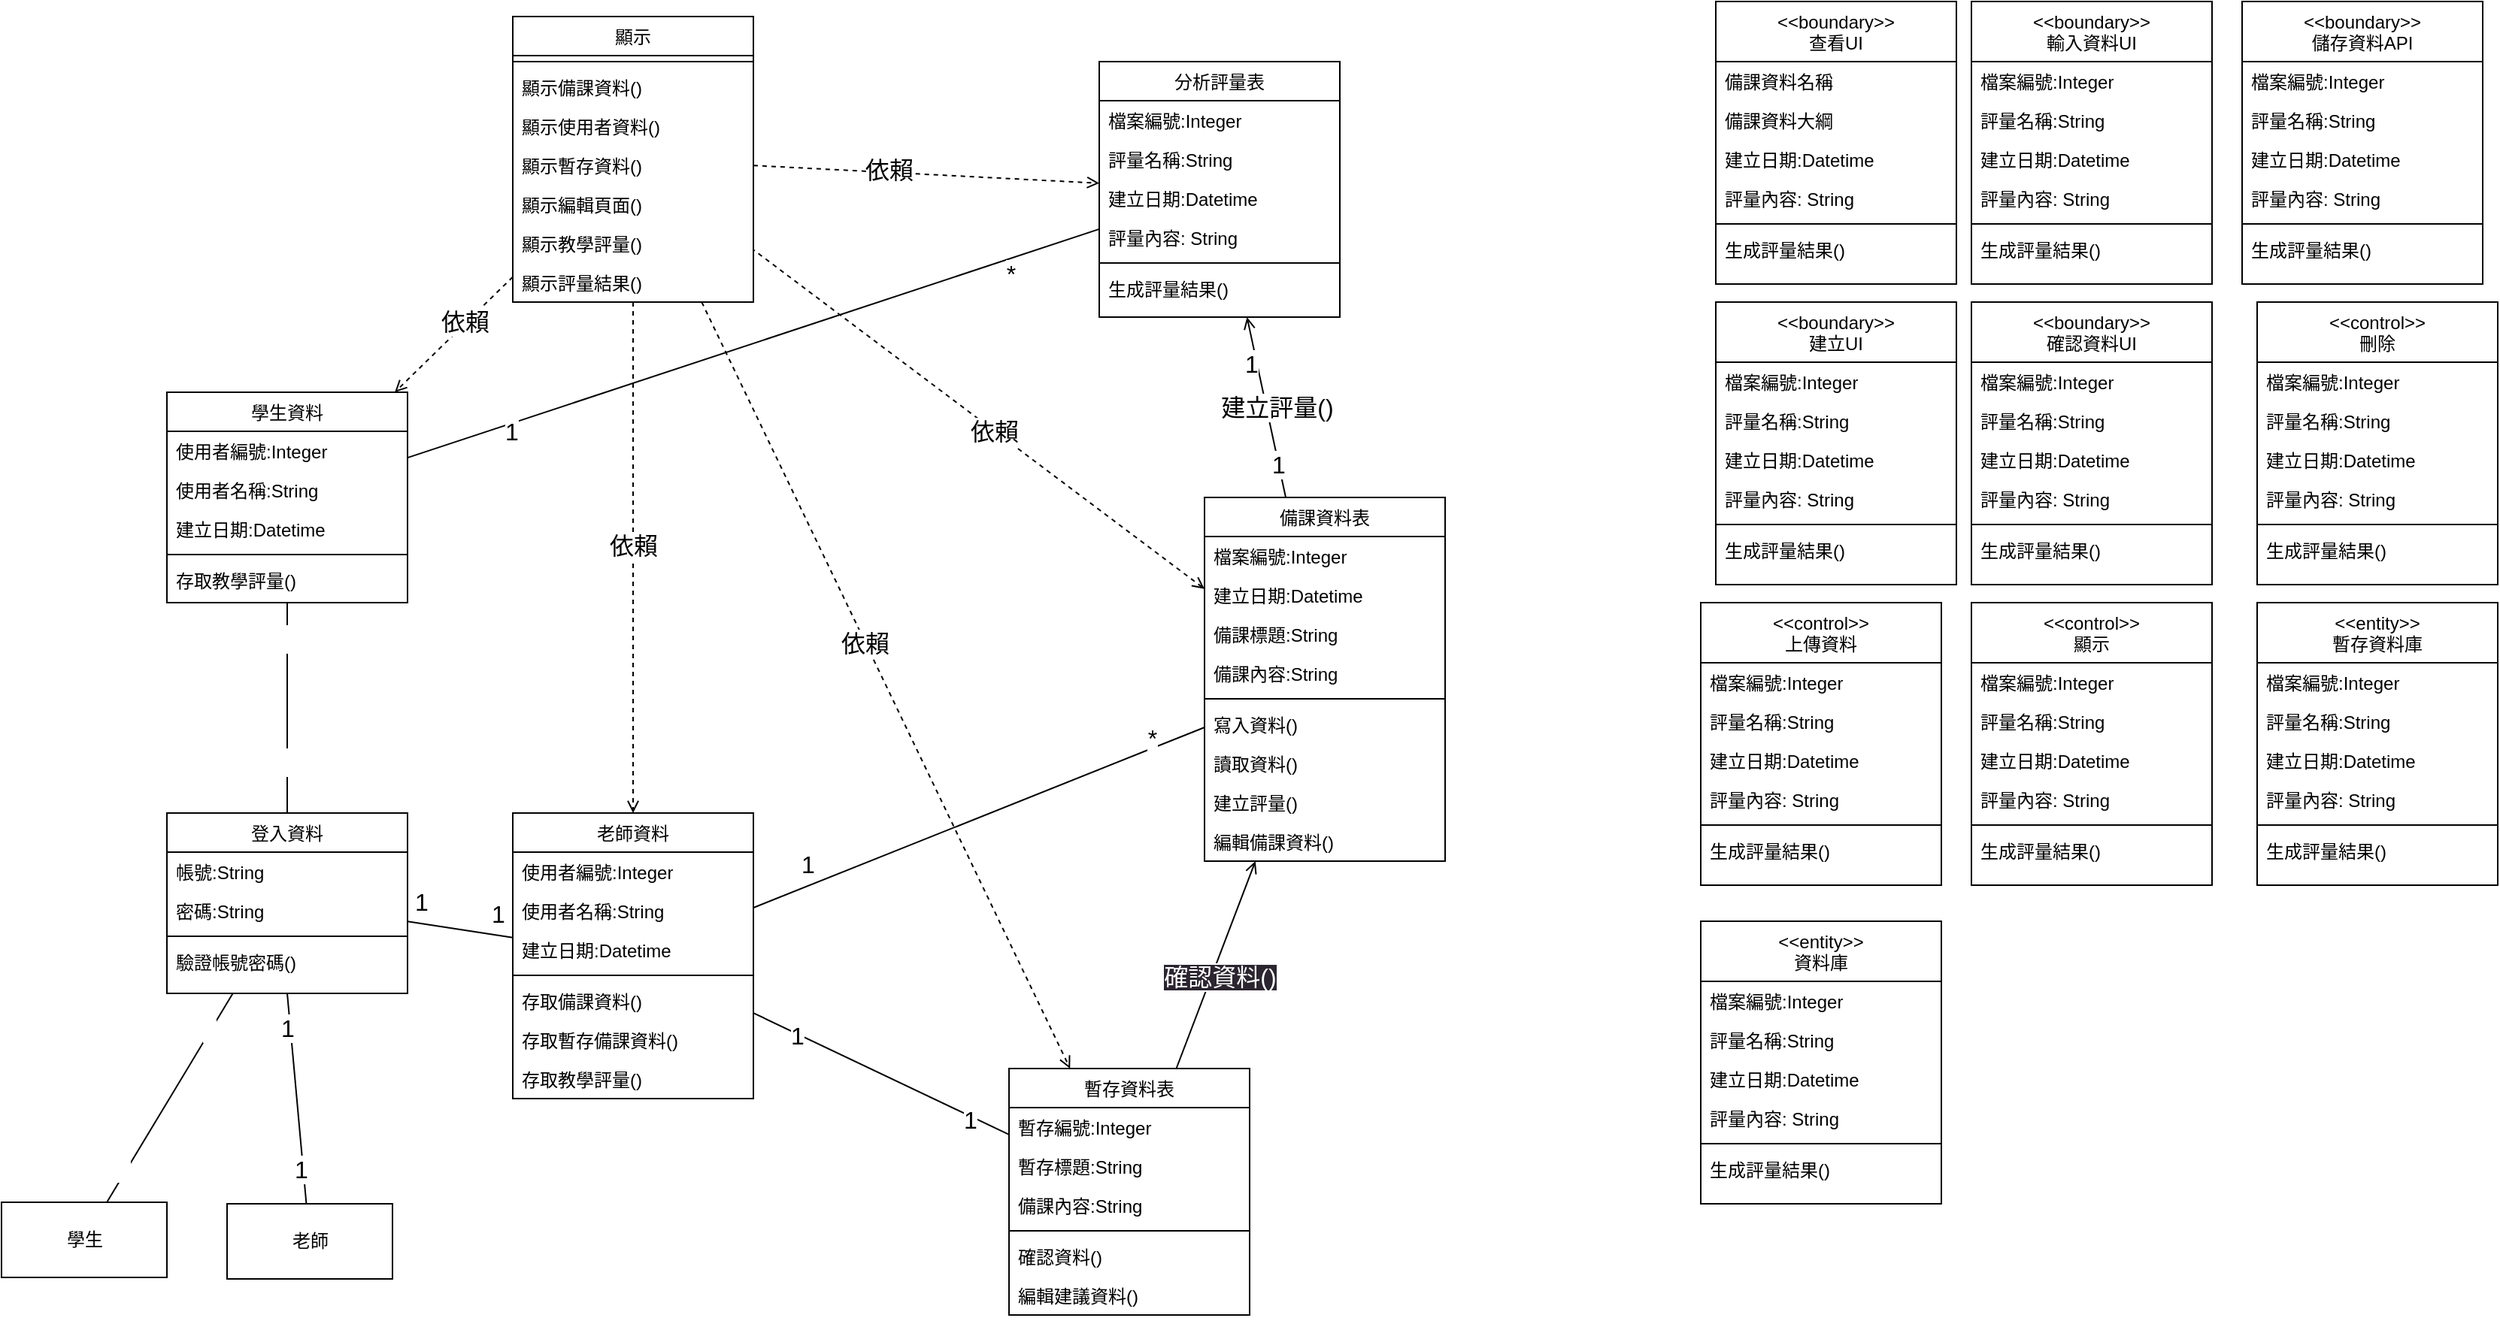 <mxfile version="25.0.3">
  <diagram id="C5RBs43oDa-KdzZeNtuy" name="Page-1">
    <mxGraphModel dx="794" dy="446" grid="1" gridSize="10" guides="1" tooltips="1" connect="1" arrows="1" fold="1" page="1" pageScale="1" pageWidth="2000" pageHeight="2000" math="0" shadow="0">
      <root>
        <mxCell id="WIyWlLk6GJQsqaUBKTNV-0" />
        <mxCell id="WIyWlLk6GJQsqaUBKTNV-1" parent="WIyWlLk6GJQsqaUBKTNV-0" />
        <mxCell id="44" style="edgeStyle=none;html=1;fontSize=16;endArrow=none;endFill=0;startArrow=open;startFill=0;dashed=1;" parent="WIyWlLk6GJQsqaUBKTNV-1" source="zkfFHV4jXpPFQw0GAbJ--17" target="6" edge="1">
          <mxGeometry relative="1" as="geometry" />
        </mxCell>
        <mxCell id="46" value="依賴" style="edgeLabel;html=1;align=center;verticalAlign=middle;resizable=0;points=[];fontSize=16;" parent="44" vertex="1" connectable="0">
          <mxGeometry x="0.184" y="1" relative="1" as="geometry">
            <mxPoint x="38" y="28" as="offset" />
          </mxGeometry>
        </mxCell>
        <object label="備課資料表" placeholders="1" id="zkfFHV4jXpPFQw0GAbJ--17">
          <mxCell style="swimlane;fontStyle=0;align=center;verticalAlign=top;childLayout=stackLayout;horizontal=1;startSize=26;horizontalStack=0;resizeParent=1;resizeLast=0;collapsible=1;marginBottom=0;rounded=0;shadow=0;strokeWidth=1;" parent="WIyWlLk6GJQsqaUBKTNV-1" vertex="1">
            <mxGeometry x="920" y="640" width="160" height="242" as="geometry">
              <mxRectangle x="550" y="140" width="160" height="26" as="alternateBounds" />
            </mxGeometry>
          </mxCell>
        </object>
        <mxCell id="zkfFHV4jXpPFQw0GAbJ--20" value="檔案編號:Integer" style="text;align=left;verticalAlign=top;spacingLeft=4;spacingRight=4;overflow=hidden;rotatable=0;points=[[0,0.5],[1,0.5]];portConstraint=eastwest;rounded=0;shadow=0;html=0;" parent="zkfFHV4jXpPFQw0GAbJ--17" vertex="1">
          <mxGeometry y="26" width="160" height="26" as="geometry" />
        </mxCell>
        <mxCell id="zkfFHV4jXpPFQw0GAbJ--19" value="建立日期:Datetime" style="text;align=left;verticalAlign=top;spacingLeft=4;spacingRight=4;overflow=hidden;rotatable=0;points=[[0,0.5],[1,0.5]];portConstraint=eastwest;rounded=0;shadow=0;html=0;" parent="zkfFHV4jXpPFQw0GAbJ--17" vertex="1">
          <mxGeometry y="52" width="160" height="26" as="geometry" />
        </mxCell>
        <mxCell id="zkfFHV4jXpPFQw0GAbJ--18" value="備課標題:String" style="text;align=left;verticalAlign=top;spacingLeft=4;spacingRight=4;overflow=hidden;rotatable=0;points=[[0,0.5],[1,0.5]];portConstraint=eastwest;" parent="zkfFHV4jXpPFQw0GAbJ--17" vertex="1">
          <mxGeometry y="78" width="160" height="26" as="geometry" />
        </mxCell>
        <mxCell id="zkfFHV4jXpPFQw0GAbJ--21" value="備課內容:String" style="text;align=left;verticalAlign=top;spacingLeft=4;spacingRight=4;overflow=hidden;rotatable=0;points=[[0,0.5],[1,0.5]];portConstraint=eastwest;rounded=0;shadow=0;html=0;" parent="zkfFHV4jXpPFQw0GAbJ--17" vertex="1">
          <mxGeometry y="104" width="160" height="26" as="geometry" />
        </mxCell>
        <mxCell id="zkfFHV4jXpPFQw0GAbJ--23" value="" style="line;html=1;strokeWidth=1;align=left;verticalAlign=middle;spacingTop=-1;spacingLeft=3;spacingRight=3;rotatable=0;labelPosition=right;points=[];portConstraint=eastwest;" parent="zkfFHV4jXpPFQw0GAbJ--17" vertex="1">
          <mxGeometry y="130" width="160" height="8" as="geometry" />
        </mxCell>
        <mxCell id="zkfFHV4jXpPFQw0GAbJ--24" value="寫入資料()" style="text;align=left;verticalAlign=top;spacingLeft=4;spacingRight=4;overflow=hidden;rotatable=0;points=[[0,0.5],[1,0.5]];portConstraint=eastwest;" parent="zkfFHV4jXpPFQw0GAbJ--17" vertex="1">
          <mxGeometry y="138" width="160" height="26" as="geometry" />
        </mxCell>
        <mxCell id="zkfFHV4jXpPFQw0GAbJ--25" value="讀取資料()" style="text;align=left;verticalAlign=top;spacingLeft=4;spacingRight=4;overflow=hidden;rotatable=0;points=[[0,0.5],[1,0.5]];portConstraint=eastwest;" parent="zkfFHV4jXpPFQw0GAbJ--17" vertex="1">
          <mxGeometry y="164" width="160" height="26" as="geometry" />
        </mxCell>
        <mxCell id="128" value="建立評量()" style="text;align=left;verticalAlign=top;spacingLeft=4;spacingRight=4;overflow=hidden;rotatable=0;points=[[0,0.5],[1,0.5]];portConstraint=eastwest;" parent="zkfFHV4jXpPFQw0GAbJ--17" vertex="1">
          <mxGeometry y="190" width="160" height="26" as="geometry" />
        </mxCell>
        <mxCell id="87" value="編輯備課資料()" style="text;align=left;verticalAlign=top;spacingLeft=4;spacingRight=4;overflow=hidden;rotatable=0;points=[[0,0.5],[1,0.5]];portConstraint=eastwest;" parent="zkfFHV4jXpPFQw0GAbJ--17" vertex="1">
          <mxGeometry y="216" width="160" height="26" as="geometry" />
        </mxCell>
        <mxCell id="52" style="edgeStyle=none;html=1;entryX=0.5;entryY=1;entryDx=0;entryDy=0;fontSize=16;startArrow=none;startFill=0;endArrow=none;endFill=0;" parent="WIyWlLk6GJQsqaUBKTNV-1" source="5" target="27" edge="1">
          <mxGeometry relative="1" as="geometry" />
        </mxCell>
        <mxCell id="54" value="1" style="edgeLabel;html=1;align=center;verticalAlign=middle;resizable=0;points=[];fontSize=16;" parent="52" vertex="1" connectable="0">
          <mxGeometry x="-0.655" y="2" relative="1" as="geometry">
            <mxPoint as="offset" />
          </mxGeometry>
        </mxCell>
        <mxCell id="55" value="1" style="edgeLabel;html=1;align=center;verticalAlign=middle;resizable=0;points=[];fontSize=16;" parent="52" vertex="1" connectable="0">
          <mxGeometry x="0.678" y="2" relative="1" as="geometry">
            <mxPoint as="offset" />
          </mxGeometry>
        </mxCell>
        <mxCell id="5" value="老師" style="html=1;" parent="WIyWlLk6GJQsqaUBKTNV-1" vertex="1">
          <mxGeometry x="270" y="1110" width="110" height="50" as="geometry" />
        </mxCell>
        <mxCell id="45" style="edgeStyle=none;html=1;fontSize=16;endArrow=open;endFill=0;startArrow=none;startFill=0;dashed=1;" parent="WIyWlLk6GJQsqaUBKTNV-1" source="6" target="15" edge="1">
          <mxGeometry relative="1" as="geometry" />
        </mxCell>
        <mxCell id="47" value="依賴" style="edgeLabel;html=1;align=center;verticalAlign=middle;resizable=0;points=[];fontSize=16;" parent="45" vertex="1" connectable="0">
          <mxGeometry x="-0.232" y="-3" relative="1" as="geometry">
            <mxPoint x="3" y="31" as="offset" />
          </mxGeometry>
        </mxCell>
        <mxCell id="72" style="edgeStyle=none;html=1;fontSize=16;startArrow=none;startFill=0;endArrow=open;endFill=0;dashed=1;" parent="WIyWlLk6GJQsqaUBKTNV-1" source="6" target="56" edge="1">
          <mxGeometry relative="1" as="geometry" />
        </mxCell>
        <mxCell id="73" value="依賴" style="edgeLabel;html=1;align=center;verticalAlign=middle;resizable=0;points=[];fontSize=16;" parent="72" vertex="1" connectable="0">
          <mxGeometry x="-0.111" y="-1" relative="1" as="geometry">
            <mxPoint as="offset" />
          </mxGeometry>
        </mxCell>
        <mxCell id="133" style="edgeStyle=none;html=1;fontSize=16;startArrow=none;startFill=0;endArrow=open;endFill=0;dashed=1;" parent="WIyWlLk6GJQsqaUBKTNV-1" source="6" target="104" edge="1">
          <mxGeometry relative="1" as="geometry" />
        </mxCell>
        <mxCell id="134" value="依賴" style="edgeLabel;html=1;align=center;verticalAlign=middle;resizable=0;points=[];fontSize=16;" parent="133" vertex="1" connectable="0">
          <mxGeometry x="-0.22" y="2" relative="1" as="geometry">
            <mxPoint as="offset" />
          </mxGeometry>
        </mxCell>
        <mxCell id="139" style="edgeStyle=none;html=1;dashed=1;fontSize=16;startArrow=none;startFill=0;endArrow=open;endFill=0;" parent="WIyWlLk6GJQsqaUBKTNV-1" source="6" target="112" edge="1">
          <mxGeometry relative="1" as="geometry" />
        </mxCell>
        <mxCell id="140" value="依賴" style="edgeLabel;html=1;align=center;verticalAlign=middle;resizable=0;points=[];fontSize=16;" parent="139" vertex="1" connectable="0">
          <mxGeometry x="0.271" relative="1" as="geometry">
            <mxPoint x="17" y="-19" as="offset" />
          </mxGeometry>
        </mxCell>
        <object label="顯示" placeholders="1" id="6">
          <mxCell style="swimlane;fontStyle=0;align=center;verticalAlign=top;childLayout=stackLayout;horizontal=1;startSize=26;horizontalStack=0;resizeParent=1;resizeLast=0;collapsible=1;marginBottom=0;rounded=0;shadow=0;strokeWidth=1;" parent="WIyWlLk6GJQsqaUBKTNV-1" vertex="1">
            <mxGeometry x="460" y="320" width="160" height="190" as="geometry">
              <mxRectangle x="550" y="140" width="160" height="26" as="alternateBounds" />
            </mxGeometry>
          </mxCell>
        </object>
        <mxCell id="12" value="" style="line;html=1;strokeWidth=1;align=left;verticalAlign=middle;spacingTop=-1;spacingLeft=3;spacingRight=3;rotatable=0;labelPosition=right;points=[];portConstraint=eastwest;" parent="6" vertex="1">
          <mxGeometry y="26" width="160" height="8" as="geometry" />
        </mxCell>
        <mxCell id="13" value="顯示備課資料()" style="text;align=left;verticalAlign=top;spacingLeft=4;spacingRight=4;overflow=hidden;rotatable=0;points=[[0,0.5],[1,0.5]];portConstraint=eastwest;" parent="6" vertex="1">
          <mxGeometry y="34" width="160" height="26" as="geometry" />
        </mxCell>
        <mxCell id="76" value="顯示使用者資料()" style="text;align=left;verticalAlign=top;spacingLeft=4;spacingRight=4;overflow=hidden;rotatable=0;points=[[0,0.5],[1,0.5]];portConstraint=eastwest;" parent="6" vertex="1">
          <mxGeometry y="60" width="160" height="26" as="geometry" />
        </mxCell>
        <mxCell id="78" value="顯示暫存資料()" style="text;align=left;verticalAlign=top;spacingLeft=4;spacingRight=4;overflow=hidden;rotatable=0;points=[[0,0.5],[1,0.5]];portConstraint=eastwest;" parent="6" vertex="1">
          <mxGeometry y="86" width="160" height="26" as="geometry" />
        </mxCell>
        <mxCell id="79" value="顯示編輯頁面()" style="text;align=left;verticalAlign=top;spacingLeft=4;spacingRight=4;overflow=hidden;rotatable=0;points=[[0,0.5],[1,0.5]];portConstraint=eastwest;" parent="6" vertex="1">
          <mxGeometry y="112" width="160" height="26" as="geometry" />
        </mxCell>
        <mxCell id="132" value="顯示教學評量()" style="text;align=left;verticalAlign=top;spacingLeft=4;spacingRight=4;overflow=hidden;rotatable=0;points=[[0,0.5],[1,0.5]];portConstraint=eastwest;" parent="6" vertex="1">
          <mxGeometry y="138" width="160" height="26" as="geometry" />
        </mxCell>
        <mxCell id="141" value="顯示評量結果()" style="text;align=left;verticalAlign=top;spacingLeft=4;spacingRight=4;overflow=hidden;rotatable=0;points=[[0,0.5],[1,0.5]];portConstraint=eastwest;" parent="6" vertex="1">
          <mxGeometry y="164" width="160" height="26" as="geometry" />
        </mxCell>
        <mxCell id="25" style="edgeStyle=none;html=1;endArrow=none;endFill=0;" parent="WIyWlLk6GJQsqaUBKTNV-1" source="15" target="zkfFHV4jXpPFQw0GAbJ--17" edge="1">
          <mxGeometry relative="1" as="geometry" />
        </mxCell>
        <mxCell id="40" value="1" style="edgeLabel;html=1;align=center;verticalAlign=middle;resizable=0;points=[];fontSize=16;" parent="25" vertex="1" connectable="0">
          <mxGeometry x="-0.769" y="-2" relative="1" as="geometry">
            <mxPoint y="-17" as="offset" />
          </mxGeometry>
        </mxCell>
        <mxCell id="41" value="*" style="edgeLabel;html=1;align=center;verticalAlign=middle;resizable=0;points=[];fontSize=16;" parent="25" vertex="1" connectable="0">
          <mxGeometry x="0.796" y="-2" relative="1" as="geometry">
            <mxPoint x="-5" y="-7" as="offset" />
          </mxGeometry>
        </mxCell>
        <object label="老師資料" placeholders="1" id="15">
          <mxCell style="swimlane;fontStyle=0;align=center;verticalAlign=top;childLayout=stackLayout;horizontal=1;startSize=26;horizontalStack=0;resizeParent=1;resizeLast=0;collapsible=1;marginBottom=0;rounded=0;shadow=0;strokeWidth=1;" parent="WIyWlLk6GJQsqaUBKTNV-1" vertex="1">
            <mxGeometry x="460" y="850" width="160" height="190" as="geometry">
              <mxRectangle x="550" y="140" width="160" height="26" as="alternateBounds" />
            </mxGeometry>
          </mxCell>
        </object>
        <mxCell id="16" value="使用者編號:Integer" style="text;align=left;verticalAlign=top;spacingLeft=4;spacingRight=4;overflow=hidden;rotatable=0;points=[[0,0.5],[1,0.5]];portConstraint=eastwest;rounded=0;shadow=0;html=0;" parent="15" vertex="1">
          <mxGeometry y="26" width="160" height="26" as="geometry" />
        </mxCell>
        <mxCell id="18" value="使用者名稱:String" style="text;align=left;verticalAlign=top;spacingLeft=4;spacingRight=4;overflow=hidden;rotatable=0;points=[[0,0.5],[1,0.5]];portConstraint=eastwest;" parent="15" vertex="1">
          <mxGeometry y="52" width="160" height="26" as="geometry" />
        </mxCell>
        <mxCell id="17" value="建立日期:Datetime" style="text;align=left;verticalAlign=top;spacingLeft=4;spacingRight=4;overflow=hidden;rotatable=0;points=[[0,0.5],[1,0.5]];portConstraint=eastwest;rounded=0;shadow=0;html=0;" parent="15" vertex="1">
          <mxGeometry y="78" width="160" height="26" as="geometry" />
        </mxCell>
        <mxCell id="21" value="" style="line;html=1;strokeWidth=1;align=left;verticalAlign=middle;spacingTop=-1;spacingLeft=3;spacingRight=3;rotatable=0;labelPosition=right;points=[];portConstraint=eastwest;" parent="15" vertex="1">
          <mxGeometry y="104" width="160" height="8" as="geometry" />
        </mxCell>
        <mxCell id="24" value="存取備課資料()" style="text;align=left;verticalAlign=top;spacingLeft=4;spacingRight=4;overflow=hidden;rotatable=0;points=[[0,0.5],[1,0.5]];portConstraint=eastwest;" parent="15" vertex="1">
          <mxGeometry y="112" width="160" height="26" as="geometry" />
        </mxCell>
        <mxCell id="135" value="存取暫存備課資料()" style="text;align=left;verticalAlign=top;spacingLeft=4;spacingRight=4;overflow=hidden;rotatable=0;points=[[0,0.5],[1,0.5]];portConstraint=eastwest;" parent="15" vertex="1">
          <mxGeometry y="138" width="160" height="26" as="geometry" />
        </mxCell>
        <mxCell id="138" value="存取教學評量()" style="text;align=left;verticalAlign=top;spacingLeft=4;spacingRight=4;overflow=hidden;rotatable=0;points=[[0,0.5],[1,0.5]];portConstraint=eastwest;" parent="15" vertex="1">
          <mxGeometry y="164" width="160" height="26" as="geometry" />
        </mxCell>
        <mxCell id="36" style="edgeStyle=none;html=1;fontSize=16;endArrow=none;endFill=0;" parent="WIyWlLk6GJQsqaUBKTNV-1" source="27" target="15" edge="1">
          <mxGeometry relative="1" as="geometry" />
        </mxCell>
        <mxCell id="37" value="1" style="edgeLabel;html=1;align=center;verticalAlign=middle;resizable=0;points=[];fontSize=16;" parent="36" vertex="1" connectable="0">
          <mxGeometry x="0.725" y="-1" relative="1" as="geometry">
            <mxPoint y="-16" as="offset" />
          </mxGeometry>
        </mxCell>
        <mxCell id="38" value="1" style="edgeLabel;html=1;align=center;verticalAlign=middle;resizable=0;points=[];fontSize=16;" parent="36" vertex="1" connectable="0">
          <mxGeometry x="-0.742" y="-2" relative="1" as="geometry">
            <mxPoint y="-17" as="offset" />
          </mxGeometry>
        </mxCell>
        <mxCell id="118" style="edgeStyle=none;html=1;fontSize=16;fontColor=#FFFFFF;endArrow=none;endFill=0;" parent="WIyWlLk6GJQsqaUBKTNV-1" source="27" target="112" edge="1">
          <mxGeometry relative="1" as="geometry" />
        </mxCell>
        <mxCell id="119" value="1" style="edgeLabel;html=1;align=center;verticalAlign=middle;resizable=0;points=[];fontSize=16;fontColor=#FFFFFF;" parent="118" vertex="1" connectable="0">
          <mxGeometry x="-0.504" y="1" relative="1" as="geometry">
            <mxPoint as="offset" />
          </mxGeometry>
        </mxCell>
        <mxCell id="120" value="1" style="edgeLabel;html=1;align=center;verticalAlign=middle;resizable=0;points=[];fontSize=16;fontColor=#FFFFFF;" parent="118" vertex="1" connectable="0">
          <mxGeometry x="0.678" y="-2" relative="1" as="geometry">
            <mxPoint y="1" as="offset" />
          </mxGeometry>
        </mxCell>
        <object label="登入資料" placeholders="1" id="27">
          <mxCell style="swimlane;fontStyle=0;align=center;verticalAlign=top;childLayout=stackLayout;horizontal=1;startSize=26;horizontalStack=0;resizeParent=1;resizeLast=0;collapsible=1;marginBottom=0;rounded=0;shadow=0;strokeWidth=1;" parent="WIyWlLk6GJQsqaUBKTNV-1" vertex="1">
            <mxGeometry x="230" y="850" width="160" height="120" as="geometry">
              <mxRectangle x="550" y="140" width="160" height="26" as="alternateBounds" />
            </mxGeometry>
          </mxCell>
        </object>
        <mxCell id="28" value="帳號:String" style="text;align=left;verticalAlign=top;spacingLeft=4;spacingRight=4;overflow=hidden;rotatable=0;points=[[0,0.5],[1,0.5]];portConstraint=eastwest;rounded=0;shadow=0;html=0;" parent="27" vertex="1">
          <mxGeometry y="26" width="160" height="26" as="geometry" />
        </mxCell>
        <mxCell id="29" value="密碼:String" style="text;align=left;verticalAlign=top;spacingLeft=4;spacingRight=4;overflow=hidden;rotatable=0;points=[[0,0.5],[1,0.5]];portConstraint=eastwest;rounded=0;shadow=0;html=0;" parent="27" vertex="1">
          <mxGeometry y="52" width="160" height="26" as="geometry" />
        </mxCell>
        <mxCell id="32" value="" style="line;html=1;strokeWidth=1;align=left;verticalAlign=middle;spacingTop=-1;spacingLeft=3;spacingRight=3;rotatable=0;labelPosition=right;points=[];portConstraint=eastwest;" parent="27" vertex="1">
          <mxGeometry y="78" width="160" height="8" as="geometry" />
        </mxCell>
        <mxCell id="43" value="驗證帳號密碼()" style="text;align=left;verticalAlign=top;spacingLeft=4;spacingRight=4;overflow=hidden;rotatable=0;points=[[0,0.5],[1,0.5]];portConstraint=eastwest;" parent="27" vertex="1">
          <mxGeometry y="86" width="160" height="26" as="geometry" />
        </mxCell>
        <mxCell id="69" style="edgeStyle=none;html=1;fontSize=16;startArrow=none;startFill=0;endArrow=none;endFill=0;" parent="WIyWlLk6GJQsqaUBKTNV-1" source="56" target="15" edge="1">
          <mxGeometry relative="1" as="geometry" />
        </mxCell>
        <mxCell id="70" value="1" style="edgeLabel;html=1;align=center;verticalAlign=middle;resizable=0;points=[];fontSize=16;" parent="69" vertex="1" connectable="0">
          <mxGeometry x="0.65" y="1" relative="1" as="geometry">
            <mxPoint as="offset" />
          </mxGeometry>
        </mxCell>
        <mxCell id="71" value="1" style="edgeLabel;html=1;align=center;verticalAlign=middle;resizable=0;points=[];fontSize=16;" parent="69" vertex="1" connectable="0">
          <mxGeometry x="-0.695" y="2" relative="1" as="geometry">
            <mxPoint as="offset" />
          </mxGeometry>
        </mxCell>
        <mxCell id="74" style="edgeStyle=none;html=1;fontSize=16;startArrow=none;startFill=0;endArrow=open;endFill=0;" parent="WIyWlLk6GJQsqaUBKTNV-1" source="56" target="zkfFHV4jXpPFQw0GAbJ--17" edge="1">
          <mxGeometry relative="1" as="geometry" />
        </mxCell>
        <mxCell id="143" value="&lt;span style=&quot;color: rgb(255, 255, 255); text-align: left; background-color: rgb(42, 37, 47);&quot;&gt;確認資料()&lt;/span&gt;" style="edgeLabel;html=1;align=center;verticalAlign=middle;resizable=0;points=[];fontSize=16;" parent="74" vertex="1" connectable="0">
          <mxGeometry x="0.524" y="-4" relative="1" as="geometry">
            <mxPoint x="-15" y="42" as="offset" />
          </mxGeometry>
        </mxCell>
        <object label="暫存資料表" placeholders="1" id="56">
          <mxCell style="swimlane;fontStyle=0;align=center;verticalAlign=top;childLayout=stackLayout;horizontal=1;startSize=26;horizontalStack=0;resizeParent=1;resizeLast=0;collapsible=1;marginBottom=0;rounded=0;shadow=0;strokeWidth=1;" parent="WIyWlLk6GJQsqaUBKTNV-1" vertex="1">
            <mxGeometry x="790" y="1020" width="160" height="164" as="geometry">
              <mxRectangle x="550" y="140" width="160" height="26" as="alternateBounds" />
            </mxGeometry>
          </mxCell>
        </object>
        <mxCell id="57" value="暫存編號:Integer" style="text;align=left;verticalAlign=top;spacingLeft=4;spacingRight=4;overflow=hidden;rotatable=0;points=[[0,0.5],[1,0.5]];portConstraint=eastwest;rounded=0;shadow=0;html=0;" parent="56" vertex="1">
          <mxGeometry y="26" width="160" height="26" as="geometry" />
        </mxCell>
        <mxCell id="59" value="暫存標題:String" style="text;align=left;verticalAlign=top;spacingLeft=4;spacingRight=4;overflow=hidden;rotatable=0;points=[[0,0.5],[1,0.5]];portConstraint=eastwest;" parent="56" vertex="1">
          <mxGeometry y="52" width="160" height="26" as="geometry" />
        </mxCell>
        <mxCell id="60" value="備課內容:String" style="text;align=left;verticalAlign=top;spacingLeft=4;spacingRight=4;overflow=hidden;rotatable=0;points=[[0,0.5],[1,0.5]];portConstraint=eastwest;rounded=0;shadow=0;html=0;" parent="56" vertex="1">
          <mxGeometry y="78" width="160" height="26" as="geometry" />
        </mxCell>
        <mxCell id="61" value="" style="line;html=1;strokeWidth=1;align=left;verticalAlign=middle;spacingTop=-1;spacingLeft=3;spacingRight=3;rotatable=0;labelPosition=right;points=[];portConstraint=eastwest;" parent="56" vertex="1">
          <mxGeometry y="104" width="160" height="8" as="geometry" />
        </mxCell>
        <mxCell id="62" value="確認資料()" style="text;align=left;verticalAlign=top;spacingLeft=4;spacingRight=4;overflow=hidden;rotatable=0;points=[[0,0.5],[1,0.5]];portConstraint=eastwest;" parent="56" vertex="1">
          <mxGeometry y="112" width="160" height="26" as="geometry" />
        </mxCell>
        <mxCell id="88" value="編輯建議資料()" style="text;align=left;verticalAlign=top;spacingLeft=4;spacingRight=4;overflow=hidden;rotatable=0;points=[[0,0.5],[1,0.5]];portConstraint=eastwest;" parent="56" vertex="1">
          <mxGeometry y="138" width="160" height="26" as="geometry" />
        </mxCell>
        <mxCell id="101" style="edgeStyle=none;html=1;fontSize=16;fontColor=#FFFFFF;endArrow=none;endFill=0;" parent="WIyWlLk6GJQsqaUBKTNV-1" source="91" target="27" edge="1">
          <mxGeometry relative="1" as="geometry">
            <mxPoint x="420" y="580" as="targetPoint" />
          </mxGeometry>
        </mxCell>
        <mxCell id="102" value="1" style="edgeLabel;html=1;align=center;verticalAlign=middle;resizable=0;points=[];fontSize=16;fontColor=#FFFFFF;" parent="101" vertex="1" connectable="0">
          <mxGeometry x="-0.684" y="3" relative="1" as="geometry">
            <mxPoint as="offset" />
          </mxGeometry>
        </mxCell>
        <mxCell id="103" value="1" style="edgeLabel;html=1;align=center;verticalAlign=middle;resizable=0;points=[];fontSize=16;fontColor=#FFFFFF;" parent="101" vertex="1" connectable="0">
          <mxGeometry x="0.649" y="2" relative="1" as="geometry">
            <mxPoint as="offset" />
          </mxGeometry>
        </mxCell>
        <mxCell id="91" value="學生" style="html=1;" parent="WIyWlLk6GJQsqaUBKTNV-1" vertex="1">
          <mxGeometry x="120" y="1109" width="110" height="50" as="geometry" />
        </mxCell>
        <mxCell id="124" style="edgeStyle=none;html=1;endArrow=none;endFill=0;startArrow=open;startFill=0;" parent="WIyWlLk6GJQsqaUBKTNV-1" source="104" target="zkfFHV4jXpPFQw0GAbJ--17" edge="1">
          <mxGeometry relative="1" as="geometry" />
        </mxCell>
        <mxCell id="126" value="1" style="edgeLabel;html=1;align=center;verticalAlign=middle;resizable=0;points=[];fontSize=16;" parent="124" vertex="1" connectable="0">
          <mxGeometry x="-0.722" y="-1" relative="1" as="geometry">
            <mxPoint y="14" as="offset" />
          </mxGeometry>
        </mxCell>
        <mxCell id="127" value="1" style="edgeLabel;html=1;align=center;verticalAlign=middle;resizable=0;points=[];fontSize=16;" parent="124" vertex="1" connectable="0">
          <mxGeometry x="0.562" y="2" relative="1" as="geometry">
            <mxPoint x="-2" y="4" as="offset" />
          </mxGeometry>
        </mxCell>
        <mxCell id="142" value="建立評量()" style="edgeLabel;html=1;align=center;verticalAlign=middle;resizable=0;points=[];fontSize=16;" parent="124" vertex="1" connectable="0">
          <mxGeometry x="0.247" y="4" relative="1" as="geometry">
            <mxPoint y="-14" as="offset" />
          </mxGeometry>
        </mxCell>
        <object label="分析評量表" placeholders="1" id="104">
          <mxCell style="swimlane;fontStyle=0;align=center;verticalAlign=top;childLayout=stackLayout;horizontal=1;startSize=26;horizontalStack=0;resizeParent=1;resizeLast=0;collapsible=1;marginBottom=0;rounded=0;shadow=0;strokeWidth=1;" parent="WIyWlLk6GJQsqaUBKTNV-1" vertex="1">
            <mxGeometry x="850" y="350" width="160" height="170" as="geometry">
              <mxRectangle x="550" y="140" width="160" height="26" as="alternateBounds" />
            </mxGeometry>
          </mxCell>
        </object>
        <mxCell id="105" value="檔案編號:Integer" style="text;align=left;verticalAlign=top;spacingLeft=4;spacingRight=4;overflow=hidden;rotatable=0;points=[[0,0.5],[1,0.5]];portConstraint=eastwest;rounded=0;shadow=0;html=0;" parent="104" vertex="1">
          <mxGeometry y="26" width="160" height="26" as="geometry" />
        </mxCell>
        <mxCell id="106" value="評量名稱:String" style="text;align=left;verticalAlign=top;spacingLeft=4;spacingRight=4;overflow=hidden;rotatable=0;points=[[0,0.5],[1,0.5]];portConstraint=eastwest;" parent="104" vertex="1">
          <mxGeometry y="52" width="160" height="26" as="geometry" />
        </mxCell>
        <mxCell id="107" value="建立日期:Datetime" style="text;align=left;verticalAlign=top;spacingLeft=4;spacingRight=4;overflow=hidden;rotatable=0;points=[[0,0.5],[1,0.5]];portConstraint=eastwest;rounded=0;shadow=0;html=0;" parent="104" vertex="1">
          <mxGeometry y="78" width="160" height="26" as="geometry" />
        </mxCell>
        <mxCell id="111" value="評量內容: String" style="text;align=left;verticalAlign=top;spacingLeft=4;spacingRight=4;overflow=hidden;rotatable=0;points=[[0,0.5],[1,0.5]];portConstraint=eastwest;rounded=0;shadow=0;html=0;" parent="104" vertex="1">
          <mxGeometry y="104" width="160" height="26" as="geometry" />
        </mxCell>
        <mxCell id="108" value="" style="line;html=1;strokeWidth=1;align=left;verticalAlign=middle;spacingTop=-1;spacingLeft=3;spacingRight=3;rotatable=0;labelPosition=right;points=[];portConstraint=eastwest;" parent="104" vertex="1">
          <mxGeometry y="130" width="160" height="8" as="geometry" />
        </mxCell>
        <mxCell id="136" value="生成評量結果()" style="text;align=left;verticalAlign=top;spacingLeft=4;spacingRight=4;overflow=hidden;rotatable=0;points=[[0,0.5],[1,0.5]];portConstraint=eastwest;" parent="104" vertex="1">
          <mxGeometry y="138" width="160" height="26" as="geometry" />
        </mxCell>
        <mxCell id="129" style="edgeStyle=none;html=1;fontSize=16;startArrow=none;startFill=0;endArrow=none;endFill=0;" parent="WIyWlLk6GJQsqaUBKTNV-1" source="112" target="104" edge="1">
          <mxGeometry relative="1" as="geometry" />
        </mxCell>
        <mxCell id="130" value="1" style="edgeLabel;html=1;align=center;verticalAlign=middle;resizable=0;points=[];fontSize=16;" parent="129" vertex="1" connectable="0">
          <mxGeometry x="-0.706" y="-5" relative="1" as="geometry">
            <mxPoint as="offset" />
          </mxGeometry>
        </mxCell>
        <mxCell id="131" value="*" style="edgeLabel;html=1;align=center;verticalAlign=middle;resizable=0;points=[];fontSize=16;" parent="129" vertex="1" connectable="0">
          <mxGeometry x="0.784" y="-4" relative="1" as="geometry">
            <mxPoint x="-11" y="9" as="offset" />
          </mxGeometry>
        </mxCell>
        <object label="學生資料" placeholders="1" id="112">
          <mxCell style="swimlane;fontStyle=0;align=center;verticalAlign=top;childLayout=stackLayout;horizontal=1;startSize=26;horizontalStack=0;resizeParent=1;resizeLast=0;collapsible=1;marginBottom=0;rounded=0;shadow=0;strokeWidth=1;" parent="WIyWlLk6GJQsqaUBKTNV-1" vertex="1">
            <mxGeometry x="230" y="570" width="160" height="140" as="geometry">
              <mxRectangle x="550" y="140" width="160" height="26" as="alternateBounds" />
            </mxGeometry>
          </mxCell>
        </object>
        <mxCell id="113" value="使用者編號:Integer" style="text;align=left;verticalAlign=top;spacingLeft=4;spacingRight=4;overflow=hidden;rotatable=0;points=[[0,0.5],[1,0.5]];portConstraint=eastwest;rounded=0;shadow=0;html=0;" parent="112" vertex="1">
          <mxGeometry y="26" width="160" height="26" as="geometry" />
        </mxCell>
        <mxCell id="114" value="使用者名稱:String" style="text;align=left;verticalAlign=top;spacingLeft=4;spacingRight=4;overflow=hidden;rotatable=0;points=[[0,0.5],[1,0.5]];portConstraint=eastwest;" parent="112" vertex="1">
          <mxGeometry y="52" width="160" height="26" as="geometry" />
        </mxCell>
        <mxCell id="115" value="建立日期:Datetime" style="text;align=left;verticalAlign=top;spacingLeft=4;spacingRight=4;overflow=hidden;rotatable=0;points=[[0,0.5],[1,0.5]];portConstraint=eastwest;rounded=0;shadow=0;html=0;" parent="112" vertex="1">
          <mxGeometry y="78" width="160" height="26" as="geometry" />
        </mxCell>
        <mxCell id="116" value="" style="line;html=1;strokeWidth=1;align=left;verticalAlign=middle;spacingTop=-1;spacingLeft=3;spacingRight=3;rotatable=0;labelPosition=right;points=[];portConstraint=eastwest;" parent="112" vertex="1">
          <mxGeometry y="104" width="160" height="8" as="geometry" />
        </mxCell>
        <mxCell id="117" value="存取教學評量()" style="text;align=left;verticalAlign=top;spacingLeft=4;spacingRight=4;overflow=hidden;rotatable=0;points=[[0,0.5],[1,0.5]];portConstraint=eastwest;" parent="112" vertex="1">
          <mxGeometry y="112" width="160" height="26" as="geometry" />
        </mxCell>
        <object label="&lt;&lt;boundary&gt;&gt;&#xa;查看UI" placeholders="1" id="ybDPWDcmM2NUyqlbh23f-143">
          <mxCell style="swimlane;fontStyle=0;align=center;verticalAlign=top;childLayout=stackLayout;horizontal=1;startSize=40;horizontalStack=0;resizeParent=1;resizeLast=0;collapsible=1;marginBottom=0;rounded=0;shadow=0;strokeWidth=1;" vertex="1" parent="WIyWlLk6GJQsqaUBKTNV-1">
            <mxGeometry x="1260" y="310" width="160" height="188" as="geometry">
              <mxRectangle x="1260" y="310" width="160" height="26" as="alternateBounds" />
            </mxGeometry>
          </mxCell>
        </object>
        <mxCell id="ybDPWDcmM2NUyqlbh23f-144" value="備課資料名稱" style="text;align=left;verticalAlign=top;spacingLeft=4;spacingRight=4;overflow=hidden;rotatable=0;points=[[0,0.5],[1,0.5]];portConstraint=eastwest;rounded=0;shadow=0;html=0;" vertex="1" parent="ybDPWDcmM2NUyqlbh23f-143">
          <mxGeometry y="40" width="160" height="26" as="geometry" />
        </mxCell>
        <mxCell id="ybDPWDcmM2NUyqlbh23f-145" value="備課資料大綱 " style="text;align=left;verticalAlign=top;spacingLeft=4;spacingRight=4;overflow=hidden;rotatable=0;points=[[0,0.5],[1,0.5]];portConstraint=eastwest;" vertex="1" parent="ybDPWDcmM2NUyqlbh23f-143">
          <mxGeometry y="66" width="160" height="26" as="geometry" />
        </mxCell>
        <mxCell id="ybDPWDcmM2NUyqlbh23f-146" value="建立日期:Datetime" style="text;align=left;verticalAlign=top;spacingLeft=4;spacingRight=4;overflow=hidden;rotatable=0;points=[[0,0.5],[1,0.5]];portConstraint=eastwest;rounded=0;shadow=0;html=0;" vertex="1" parent="ybDPWDcmM2NUyqlbh23f-143">
          <mxGeometry y="92" width="160" height="26" as="geometry" />
        </mxCell>
        <mxCell id="ybDPWDcmM2NUyqlbh23f-147" value="評量內容: String" style="text;align=left;verticalAlign=top;spacingLeft=4;spacingRight=4;overflow=hidden;rotatable=0;points=[[0,0.5],[1,0.5]];portConstraint=eastwest;rounded=0;shadow=0;html=0;" vertex="1" parent="ybDPWDcmM2NUyqlbh23f-143">
          <mxGeometry y="118" width="160" height="26" as="geometry" />
        </mxCell>
        <mxCell id="ybDPWDcmM2NUyqlbh23f-148" value="" style="line;html=1;strokeWidth=1;align=left;verticalAlign=middle;spacingTop=-1;spacingLeft=3;spacingRight=3;rotatable=0;labelPosition=right;points=[];portConstraint=eastwest;" vertex="1" parent="ybDPWDcmM2NUyqlbh23f-143">
          <mxGeometry y="144" width="160" height="8" as="geometry" />
        </mxCell>
        <mxCell id="ybDPWDcmM2NUyqlbh23f-149" value="生成評量結果()" style="text;align=left;verticalAlign=top;spacingLeft=4;spacingRight=4;overflow=hidden;rotatable=0;points=[[0,0.5],[1,0.5]];portConstraint=eastwest;" vertex="1" parent="ybDPWDcmM2NUyqlbh23f-143">
          <mxGeometry y="152" width="160" height="26" as="geometry" />
        </mxCell>
        <object label="&lt;&lt;boundary&gt;&gt;&#xa;建立UI" placeholders="1" id="ybDPWDcmM2NUyqlbh23f-157">
          <mxCell style="swimlane;fontStyle=0;align=center;verticalAlign=top;childLayout=stackLayout;horizontal=1;startSize=40;horizontalStack=0;resizeParent=1;resizeLast=0;collapsible=1;marginBottom=0;rounded=0;shadow=0;strokeWidth=1;" vertex="1" parent="WIyWlLk6GJQsqaUBKTNV-1">
            <mxGeometry x="1260" y="510" width="160" height="188" as="geometry">
              <mxRectangle x="1260" y="310" width="160" height="26" as="alternateBounds" />
            </mxGeometry>
          </mxCell>
        </object>
        <mxCell id="ybDPWDcmM2NUyqlbh23f-158" value="檔案編號:Integer" style="text;align=left;verticalAlign=top;spacingLeft=4;spacingRight=4;overflow=hidden;rotatable=0;points=[[0,0.5],[1,0.5]];portConstraint=eastwest;rounded=0;shadow=0;html=0;" vertex="1" parent="ybDPWDcmM2NUyqlbh23f-157">
          <mxGeometry y="40" width="160" height="26" as="geometry" />
        </mxCell>
        <mxCell id="ybDPWDcmM2NUyqlbh23f-159" value="評量名稱:String" style="text;align=left;verticalAlign=top;spacingLeft=4;spacingRight=4;overflow=hidden;rotatable=0;points=[[0,0.5],[1,0.5]];portConstraint=eastwest;" vertex="1" parent="ybDPWDcmM2NUyqlbh23f-157">
          <mxGeometry y="66" width="160" height="26" as="geometry" />
        </mxCell>
        <mxCell id="ybDPWDcmM2NUyqlbh23f-160" value="建立日期:Datetime" style="text;align=left;verticalAlign=top;spacingLeft=4;spacingRight=4;overflow=hidden;rotatable=0;points=[[0,0.5],[1,0.5]];portConstraint=eastwest;rounded=0;shadow=0;html=0;" vertex="1" parent="ybDPWDcmM2NUyqlbh23f-157">
          <mxGeometry y="92" width="160" height="26" as="geometry" />
        </mxCell>
        <mxCell id="ybDPWDcmM2NUyqlbh23f-161" value="評量內容: String" style="text;align=left;verticalAlign=top;spacingLeft=4;spacingRight=4;overflow=hidden;rotatable=0;points=[[0,0.5],[1,0.5]];portConstraint=eastwest;rounded=0;shadow=0;html=0;" vertex="1" parent="ybDPWDcmM2NUyqlbh23f-157">
          <mxGeometry y="118" width="160" height="26" as="geometry" />
        </mxCell>
        <mxCell id="ybDPWDcmM2NUyqlbh23f-162" value="" style="line;html=1;strokeWidth=1;align=left;verticalAlign=middle;spacingTop=-1;spacingLeft=3;spacingRight=3;rotatable=0;labelPosition=right;points=[];portConstraint=eastwest;" vertex="1" parent="ybDPWDcmM2NUyqlbh23f-157">
          <mxGeometry y="144" width="160" height="8" as="geometry" />
        </mxCell>
        <mxCell id="ybDPWDcmM2NUyqlbh23f-163" value="生成評量結果()" style="text;align=left;verticalAlign=top;spacingLeft=4;spacingRight=4;overflow=hidden;rotatable=0;points=[[0,0.5],[1,0.5]];portConstraint=eastwest;" vertex="1" parent="ybDPWDcmM2NUyqlbh23f-157">
          <mxGeometry y="152" width="160" height="26" as="geometry" />
        </mxCell>
        <object label="&lt;&lt;boundary&gt;&gt;&#xa;輸入資料UI" placeholders="1" id="ybDPWDcmM2NUyqlbh23f-164">
          <mxCell style="swimlane;fontStyle=0;align=center;verticalAlign=top;childLayout=stackLayout;horizontal=1;startSize=40;horizontalStack=0;resizeParent=1;resizeLast=0;collapsible=1;marginBottom=0;rounded=0;shadow=0;strokeWidth=1;" vertex="1" parent="WIyWlLk6GJQsqaUBKTNV-1">
            <mxGeometry x="1430" y="310" width="160" height="188" as="geometry">
              <mxRectangle x="1260" y="310" width="160" height="26" as="alternateBounds" />
            </mxGeometry>
          </mxCell>
        </object>
        <mxCell id="ybDPWDcmM2NUyqlbh23f-165" value="檔案編號:Integer" style="text;align=left;verticalAlign=top;spacingLeft=4;spacingRight=4;overflow=hidden;rotatable=0;points=[[0,0.5],[1,0.5]];portConstraint=eastwest;rounded=0;shadow=0;html=0;" vertex="1" parent="ybDPWDcmM2NUyqlbh23f-164">
          <mxGeometry y="40" width="160" height="26" as="geometry" />
        </mxCell>
        <mxCell id="ybDPWDcmM2NUyqlbh23f-166" value="評量名稱:String" style="text;align=left;verticalAlign=top;spacingLeft=4;spacingRight=4;overflow=hidden;rotatable=0;points=[[0,0.5],[1,0.5]];portConstraint=eastwest;" vertex="1" parent="ybDPWDcmM2NUyqlbh23f-164">
          <mxGeometry y="66" width="160" height="26" as="geometry" />
        </mxCell>
        <mxCell id="ybDPWDcmM2NUyqlbh23f-167" value="建立日期:Datetime" style="text;align=left;verticalAlign=top;spacingLeft=4;spacingRight=4;overflow=hidden;rotatable=0;points=[[0,0.5],[1,0.5]];portConstraint=eastwest;rounded=0;shadow=0;html=0;" vertex="1" parent="ybDPWDcmM2NUyqlbh23f-164">
          <mxGeometry y="92" width="160" height="26" as="geometry" />
        </mxCell>
        <mxCell id="ybDPWDcmM2NUyqlbh23f-168" value="評量內容: String" style="text;align=left;verticalAlign=top;spacingLeft=4;spacingRight=4;overflow=hidden;rotatable=0;points=[[0,0.5],[1,0.5]];portConstraint=eastwest;rounded=0;shadow=0;html=0;" vertex="1" parent="ybDPWDcmM2NUyqlbh23f-164">
          <mxGeometry y="118" width="160" height="26" as="geometry" />
        </mxCell>
        <mxCell id="ybDPWDcmM2NUyqlbh23f-169" value="" style="line;html=1;strokeWidth=1;align=left;verticalAlign=middle;spacingTop=-1;spacingLeft=3;spacingRight=3;rotatable=0;labelPosition=right;points=[];portConstraint=eastwest;" vertex="1" parent="ybDPWDcmM2NUyqlbh23f-164">
          <mxGeometry y="144" width="160" height="8" as="geometry" />
        </mxCell>
        <mxCell id="ybDPWDcmM2NUyqlbh23f-170" value="生成評量結果()" style="text;align=left;verticalAlign=top;spacingLeft=4;spacingRight=4;overflow=hidden;rotatable=0;points=[[0,0.5],[1,0.5]];portConstraint=eastwest;" vertex="1" parent="ybDPWDcmM2NUyqlbh23f-164">
          <mxGeometry y="152" width="160" height="26" as="geometry" />
        </mxCell>
        <object label="&lt;&lt;boundary&gt;&gt;&#xa;確認資料UI" placeholders="1" id="ybDPWDcmM2NUyqlbh23f-171">
          <mxCell style="swimlane;fontStyle=0;align=center;verticalAlign=top;childLayout=stackLayout;horizontal=1;startSize=40;horizontalStack=0;resizeParent=1;resizeLast=0;collapsible=1;marginBottom=0;rounded=0;shadow=0;strokeWidth=1;" vertex="1" parent="WIyWlLk6GJQsqaUBKTNV-1">
            <mxGeometry x="1430" y="510" width="160" height="188" as="geometry">
              <mxRectangle x="1260" y="310" width="160" height="26" as="alternateBounds" />
            </mxGeometry>
          </mxCell>
        </object>
        <mxCell id="ybDPWDcmM2NUyqlbh23f-172" value="檔案編號:Integer" style="text;align=left;verticalAlign=top;spacingLeft=4;spacingRight=4;overflow=hidden;rotatable=0;points=[[0,0.5],[1,0.5]];portConstraint=eastwest;rounded=0;shadow=0;html=0;" vertex="1" parent="ybDPWDcmM2NUyqlbh23f-171">
          <mxGeometry y="40" width="160" height="26" as="geometry" />
        </mxCell>
        <mxCell id="ybDPWDcmM2NUyqlbh23f-173" value="評量名稱:String" style="text;align=left;verticalAlign=top;spacingLeft=4;spacingRight=4;overflow=hidden;rotatable=0;points=[[0,0.5],[1,0.5]];portConstraint=eastwest;" vertex="1" parent="ybDPWDcmM2NUyqlbh23f-171">
          <mxGeometry y="66" width="160" height="26" as="geometry" />
        </mxCell>
        <mxCell id="ybDPWDcmM2NUyqlbh23f-174" value="建立日期:Datetime" style="text;align=left;verticalAlign=top;spacingLeft=4;spacingRight=4;overflow=hidden;rotatable=0;points=[[0,0.5],[1,0.5]];portConstraint=eastwest;rounded=0;shadow=0;html=0;" vertex="1" parent="ybDPWDcmM2NUyqlbh23f-171">
          <mxGeometry y="92" width="160" height="26" as="geometry" />
        </mxCell>
        <mxCell id="ybDPWDcmM2NUyqlbh23f-175" value="評量內容: String" style="text;align=left;verticalAlign=top;spacingLeft=4;spacingRight=4;overflow=hidden;rotatable=0;points=[[0,0.5],[1,0.5]];portConstraint=eastwest;rounded=0;shadow=0;html=0;" vertex="1" parent="ybDPWDcmM2NUyqlbh23f-171">
          <mxGeometry y="118" width="160" height="26" as="geometry" />
        </mxCell>
        <mxCell id="ybDPWDcmM2NUyqlbh23f-176" value="" style="line;html=1;strokeWidth=1;align=left;verticalAlign=middle;spacingTop=-1;spacingLeft=3;spacingRight=3;rotatable=0;labelPosition=right;points=[];portConstraint=eastwest;" vertex="1" parent="ybDPWDcmM2NUyqlbh23f-171">
          <mxGeometry y="144" width="160" height="8" as="geometry" />
        </mxCell>
        <mxCell id="ybDPWDcmM2NUyqlbh23f-177" value="生成評量結果()" style="text;align=left;verticalAlign=top;spacingLeft=4;spacingRight=4;overflow=hidden;rotatable=0;points=[[0,0.5],[1,0.5]];portConstraint=eastwest;" vertex="1" parent="ybDPWDcmM2NUyqlbh23f-171">
          <mxGeometry y="152" width="160" height="26" as="geometry" />
        </mxCell>
        <object label="&lt;&lt;boundary&gt;&gt;&#xa;儲存資料API" placeholders="1" id="ybDPWDcmM2NUyqlbh23f-178">
          <mxCell style="swimlane;fontStyle=0;align=center;verticalAlign=top;childLayout=stackLayout;horizontal=1;startSize=40;horizontalStack=0;resizeParent=1;resizeLast=0;collapsible=1;marginBottom=0;rounded=0;shadow=0;strokeWidth=1;" vertex="1" parent="WIyWlLk6GJQsqaUBKTNV-1">
            <mxGeometry x="1610" y="310" width="160" height="188" as="geometry">
              <mxRectangle x="1260" y="310" width="160" height="26" as="alternateBounds" />
            </mxGeometry>
          </mxCell>
        </object>
        <mxCell id="ybDPWDcmM2NUyqlbh23f-179" value="檔案編號:Integer" style="text;align=left;verticalAlign=top;spacingLeft=4;spacingRight=4;overflow=hidden;rotatable=0;points=[[0,0.5],[1,0.5]];portConstraint=eastwest;rounded=0;shadow=0;html=0;" vertex="1" parent="ybDPWDcmM2NUyqlbh23f-178">
          <mxGeometry y="40" width="160" height="26" as="geometry" />
        </mxCell>
        <mxCell id="ybDPWDcmM2NUyqlbh23f-180" value="評量名稱:String" style="text;align=left;verticalAlign=top;spacingLeft=4;spacingRight=4;overflow=hidden;rotatable=0;points=[[0,0.5],[1,0.5]];portConstraint=eastwest;" vertex="1" parent="ybDPWDcmM2NUyqlbh23f-178">
          <mxGeometry y="66" width="160" height="26" as="geometry" />
        </mxCell>
        <mxCell id="ybDPWDcmM2NUyqlbh23f-181" value="建立日期:Datetime" style="text;align=left;verticalAlign=top;spacingLeft=4;spacingRight=4;overflow=hidden;rotatable=0;points=[[0,0.5],[1,0.5]];portConstraint=eastwest;rounded=0;shadow=0;html=0;" vertex="1" parent="ybDPWDcmM2NUyqlbh23f-178">
          <mxGeometry y="92" width="160" height="26" as="geometry" />
        </mxCell>
        <mxCell id="ybDPWDcmM2NUyqlbh23f-182" value="評量內容: String" style="text;align=left;verticalAlign=top;spacingLeft=4;spacingRight=4;overflow=hidden;rotatable=0;points=[[0,0.5],[1,0.5]];portConstraint=eastwest;rounded=0;shadow=0;html=0;" vertex="1" parent="ybDPWDcmM2NUyqlbh23f-178">
          <mxGeometry y="118" width="160" height="26" as="geometry" />
        </mxCell>
        <mxCell id="ybDPWDcmM2NUyqlbh23f-183" value="" style="line;html=1;strokeWidth=1;align=left;verticalAlign=middle;spacingTop=-1;spacingLeft=3;spacingRight=3;rotatable=0;labelPosition=right;points=[];portConstraint=eastwest;" vertex="1" parent="ybDPWDcmM2NUyqlbh23f-178">
          <mxGeometry y="144" width="160" height="8" as="geometry" />
        </mxCell>
        <mxCell id="ybDPWDcmM2NUyqlbh23f-184" value="生成評量結果()" style="text;align=left;verticalAlign=top;spacingLeft=4;spacingRight=4;overflow=hidden;rotatable=0;points=[[0,0.5],[1,0.5]];portConstraint=eastwest;" vertex="1" parent="ybDPWDcmM2NUyqlbh23f-178">
          <mxGeometry y="152" width="160" height="26" as="geometry" />
        </mxCell>
        <object label="&lt;&lt;control&gt;&gt;&#xa;刪除" placeholders="1" id="ybDPWDcmM2NUyqlbh23f-185">
          <mxCell style="swimlane;fontStyle=0;align=center;verticalAlign=top;childLayout=stackLayout;horizontal=1;startSize=40;horizontalStack=0;resizeParent=1;resizeLast=0;collapsible=1;marginBottom=0;rounded=0;shadow=0;strokeWidth=1;" vertex="1" parent="WIyWlLk6GJQsqaUBKTNV-1">
            <mxGeometry x="1620" y="510" width="160" height="188" as="geometry">
              <mxRectangle x="1260" y="310" width="160" height="26" as="alternateBounds" />
            </mxGeometry>
          </mxCell>
        </object>
        <mxCell id="ybDPWDcmM2NUyqlbh23f-186" value="檔案編號:Integer" style="text;align=left;verticalAlign=top;spacingLeft=4;spacingRight=4;overflow=hidden;rotatable=0;points=[[0,0.5],[1,0.5]];portConstraint=eastwest;rounded=0;shadow=0;html=0;" vertex="1" parent="ybDPWDcmM2NUyqlbh23f-185">
          <mxGeometry y="40" width="160" height="26" as="geometry" />
        </mxCell>
        <mxCell id="ybDPWDcmM2NUyqlbh23f-187" value="評量名稱:String" style="text;align=left;verticalAlign=top;spacingLeft=4;spacingRight=4;overflow=hidden;rotatable=0;points=[[0,0.5],[1,0.5]];portConstraint=eastwest;" vertex="1" parent="ybDPWDcmM2NUyqlbh23f-185">
          <mxGeometry y="66" width="160" height="26" as="geometry" />
        </mxCell>
        <mxCell id="ybDPWDcmM2NUyqlbh23f-188" value="建立日期:Datetime" style="text;align=left;verticalAlign=top;spacingLeft=4;spacingRight=4;overflow=hidden;rotatable=0;points=[[0,0.5],[1,0.5]];portConstraint=eastwest;rounded=0;shadow=0;html=0;" vertex="1" parent="ybDPWDcmM2NUyqlbh23f-185">
          <mxGeometry y="92" width="160" height="26" as="geometry" />
        </mxCell>
        <mxCell id="ybDPWDcmM2NUyqlbh23f-189" value="評量內容: String" style="text;align=left;verticalAlign=top;spacingLeft=4;spacingRight=4;overflow=hidden;rotatable=0;points=[[0,0.5],[1,0.5]];portConstraint=eastwest;rounded=0;shadow=0;html=0;" vertex="1" parent="ybDPWDcmM2NUyqlbh23f-185">
          <mxGeometry y="118" width="160" height="26" as="geometry" />
        </mxCell>
        <mxCell id="ybDPWDcmM2NUyqlbh23f-190" value="" style="line;html=1;strokeWidth=1;align=left;verticalAlign=middle;spacingTop=-1;spacingLeft=3;spacingRight=3;rotatable=0;labelPosition=right;points=[];portConstraint=eastwest;" vertex="1" parent="ybDPWDcmM2NUyqlbh23f-185">
          <mxGeometry y="144" width="160" height="8" as="geometry" />
        </mxCell>
        <mxCell id="ybDPWDcmM2NUyqlbh23f-191" value="生成評量結果()" style="text;align=left;verticalAlign=top;spacingLeft=4;spacingRight=4;overflow=hidden;rotatable=0;points=[[0,0.5],[1,0.5]];portConstraint=eastwest;" vertex="1" parent="ybDPWDcmM2NUyqlbh23f-185">
          <mxGeometry y="152" width="160" height="26" as="geometry" />
        </mxCell>
        <object label="&lt;&lt;control&gt;&gt;&#xa;上傳資料" placeholders="1" id="ybDPWDcmM2NUyqlbh23f-192">
          <mxCell style="swimlane;fontStyle=0;align=center;verticalAlign=top;childLayout=stackLayout;horizontal=1;startSize=40;horizontalStack=0;resizeParent=1;resizeLast=0;collapsible=1;marginBottom=0;rounded=0;shadow=0;strokeWidth=1;" vertex="1" parent="WIyWlLk6GJQsqaUBKTNV-1">
            <mxGeometry x="1250" y="710" width="160" height="188" as="geometry">
              <mxRectangle x="1260" y="310" width="160" height="26" as="alternateBounds" />
            </mxGeometry>
          </mxCell>
        </object>
        <mxCell id="ybDPWDcmM2NUyqlbh23f-193" value="檔案編號:Integer" style="text;align=left;verticalAlign=top;spacingLeft=4;spacingRight=4;overflow=hidden;rotatable=0;points=[[0,0.5],[1,0.5]];portConstraint=eastwest;rounded=0;shadow=0;html=0;" vertex="1" parent="ybDPWDcmM2NUyqlbh23f-192">
          <mxGeometry y="40" width="160" height="26" as="geometry" />
        </mxCell>
        <mxCell id="ybDPWDcmM2NUyqlbh23f-194" value="評量名稱:String" style="text;align=left;verticalAlign=top;spacingLeft=4;spacingRight=4;overflow=hidden;rotatable=0;points=[[0,0.5],[1,0.5]];portConstraint=eastwest;" vertex="1" parent="ybDPWDcmM2NUyqlbh23f-192">
          <mxGeometry y="66" width="160" height="26" as="geometry" />
        </mxCell>
        <mxCell id="ybDPWDcmM2NUyqlbh23f-195" value="建立日期:Datetime" style="text;align=left;verticalAlign=top;spacingLeft=4;spacingRight=4;overflow=hidden;rotatable=0;points=[[0,0.5],[1,0.5]];portConstraint=eastwest;rounded=0;shadow=0;html=0;" vertex="1" parent="ybDPWDcmM2NUyqlbh23f-192">
          <mxGeometry y="92" width="160" height="26" as="geometry" />
        </mxCell>
        <mxCell id="ybDPWDcmM2NUyqlbh23f-196" value="評量內容: String" style="text;align=left;verticalAlign=top;spacingLeft=4;spacingRight=4;overflow=hidden;rotatable=0;points=[[0,0.5],[1,0.5]];portConstraint=eastwest;rounded=0;shadow=0;html=0;" vertex="1" parent="ybDPWDcmM2NUyqlbh23f-192">
          <mxGeometry y="118" width="160" height="26" as="geometry" />
        </mxCell>
        <mxCell id="ybDPWDcmM2NUyqlbh23f-197" value="" style="line;html=1;strokeWidth=1;align=left;verticalAlign=middle;spacingTop=-1;spacingLeft=3;spacingRight=3;rotatable=0;labelPosition=right;points=[];portConstraint=eastwest;" vertex="1" parent="ybDPWDcmM2NUyqlbh23f-192">
          <mxGeometry y="144" width="160" height="8" as="geometry" />
        </mxCell>
        <mxCell id="ybDPWDcmM2NUyqlbh23f-198" value="生成評量結果()" style="text;align=left;verticalAlign=top;spacingLeft=4;spacingRight=4;overflow=hidden;rotatable=0;points=[[0,0.5],[1,0.5]];portConstraint=eastwest;" vertex="1" parent="ybDPWDcmM2NUyqlbh23f-192">
          <mxGeometry y="152" width="160" height="26" as="geometry" />
        </mxCell>
        <object label="&lt;&lt;control&gt;&gt;&#xa;顯示" placeholders="1" id="ybDPWDcmM2NUyqlbh23f-199">
          <mxCell style="swimlane;fontStyle=0;align=center;verticalAlign=top;childLayout=stackLayout;horizontal=1;startSize=40;horizontalStack=0;resizeParent=1;resizeLast=0;collapsible=1;marginBottom=0;rounded=0;shadow=0;strokeWidth=1;" vertex="1" parent="WIyWlLk6GJQsqaUBKTNV-1">
            <mxGeometry x="1430" y="710" width="160" height="188" as="geometry">
              <mxRectangle x="1260" y="310" width="160" height="26" as="alternateBounds" />
            </mxGeometry>
          </mxCell>
        </object>
        <mxCell id="ybDPWDcmM2NUyqlbh23f-200" value="檔案編號:Integer" style="text;align=left;verticalAlign=top;spacingLeft=4;spacingRight=4;overflow=hidden;rotatable=0;points=[[0,0.5],[1,0.5]];portConstraint=eastwest;rounded=0;shadow=0;html=0;" vertex="1" parent="ybDPWDcmM2NUyqlbh23f-199">
          <mxGeometry y="40" width="160" height="26" as="geometry" />
        </mxCell>
        <mxCell id="ybDPWDcmM2NUyqlbh23f-201" value="評量名稱:String" style="text;align=left;verticalAlign=top;spacingLeft=4;spacingRight=4;overflow=hidden;rotatable=0;points=[[0,0.5],[1,0.5]];portConstraint=eastwest;" vertex="1" parent="ybDPWDcmM2NUyqlbh23f-199">
          <mxGeometry y="66" width="160" height="26" as="geometry" />
        </mxCell>
        <mxCell id="ybDPWDcmM2NUyqlbh23f-202" value="建立日期:Datetime" style="text;align=left;verticalAlign=top;spacingLeft=4;spacingRight=4;overflow=hidden;rotatable=0;points=[[0,0.5],[1,0.5]];portConstraint=eastwest;rounded=0;shadow=0;html=0;" vertex="1" parent="ybDPWDcmM2NUyqlbh23f-199">
          <mxGeometry y="92" width="160" height="26" as="geometry" />
        </mxCell>
        <mxCell id="ybDPWDcmM2NUyqlbh23f-203" value="評量內容: String" style="text;align=left;verticalAlign=top;spacingLeft=4;spacingRight=4;overflow=hidden;rotatable=0;points=[[0,0.5],[1,0.5]];portConstraint=eastwest;rounded=0;shadow=0;html=0;" vertex="1" parent="ybDPWDcmM2NUyqlbh23f-199">
          <mxGeometry y="118" width="160" height="26" as="geometry" />
        </mxCell>
        <mxCell id="ybDPWDcmM2NUyqlbh23f-204" value="" style="line;html=1;strokeWidth=1;align=left;verticalAlign=middle;spacingTop=-1;spacingLeft=3;spacingRight=3;rotatable=0;labelPosition=right;points=[];portConstraint=eastwest;" vertex="1" parent="ybDPWDcmM2NUyqlbh23f-199">
          <mxGeometry y="144" width="160" height="8" as="geometry" />
        </mxCell>
        <mxCell id="ybDPWDcmM2NUyqlbh23f-205" value="生成評量結果()" style="text;align=left;verticalAlign=top;spacingLeft=4;spacingRight=4;overflow=hidden;rotatable=0;points=[[0,0.5],[1,0.5]];portConstraint=eastwest;" vertex="1" parent="ybDPWDcmM2NUyqlbh23f-199">
          <mxGeometry y="152" width="160" height="26" as="geometry" />
        </mxCell>
        <object label="&lt;&lt;entity&gt;&gt;&#xa;暫存資料庫" placeholders="1" id="ybDPWDcmM2NUyqlbh23f-206">
          <mxCell style="swimlane;fontStyle=0;align=center;verticalAlign=top;childLayout=stackLayout;horizontal=1;startSize=40;horizontalStack=0;resizeParent=1;resizeLast=0;collapsible=1;marginBottom=0;rounded=0;shadow=0;strokeWidth=1;" vertex="1" parent="WIyWlLk6GJQsqaUBKTNV-1">
            <mxGeometry x="1620" y="710" width="160" height="188" as="geometry">
              <mxRectangle x="1260" y="310" width="160" height="26" as="alternateBounds" />
            </mxGeometry>
          </mxCell>
        </object>
        <mxCell id="ybDPWDcmM2NUyqlbh23f-207" value="檔案編號:Integer" style="text;align=left;verticalAlign=top;spacingLeft=4;spacingRight=4;overflow=hidden;rotatable=0;points=[[0,0.5],[1,0.5]];portConstraint=eastwest;rounded=0;shadow=0;html=0;" vertex="1" parent="ybDPWDcmM2NUyqlbh23f-206">
          <mxGeometry y="40" width="160" height="26" as="geometry" />
        </mxCell>
        <mxCell id="ybDPWDcmM2NUyqlbh23f-208" value="評量名稱:String" style="text;align=left;verticalAlign=top;spacingLeft=4;spacingRight=4;overflow=hidden;rotatable=0;points=[[0,0.5],[1,0.5]];portConstraint=eastwest;" vertex="1" parent="ybDPWDcmM2NUyqlbh23f-206">
          <mxGeometry y="66" width="160" height="26" as="geometry" />
        </mxCell>
        <mxCell id="ybDPWDcmM2NUyqlbh23f-209" value="建立日期:Datetime" style="text;align=left;verticalAlign=top;spacingLeft=4;spacingRight=4;overflow=hidden;rotatable=0;points=[[0,0.5],[1,0.5]];portConstraint=eastwest;rounded=0;shadow=0;html=0;" vertex="1" parent="ybDPWDcmM2NUyqlbh23f-206">
          <mxGeometry y="92" width="160" height="26" as="geometry" />
        </mxCell>
        <mxCell id="ybDPWDcmM2NUyqlbh23f-210" value="評量內容: String" style="text;align=left;verticalAlign=top;spacingLeft=4;spacingRight=4;overflow=hidden;rotatable=0;points=[[0,0.5],[1,0.5]];portConstraint=eastwest;rounded=0;shadow=0;html=0;" vertex="1" parent="ybDPWDcmM2NUyqlbh23f-206">
          <mxGeometry y="118" width="160" height="26" as="geometry" />
        </mxCell>
        <mxCell id="ybDPWDcmM2NUyqlbh23f-211" value="" style="line;html=1;strokeWidth=1;align=left;verticalAlign=middle;spacingTop=-1;spacingLeft=3;spacingRight=3;rotatable=0;labelPosition=right;points=[];portConstraint=eastwest;" vertex="1" parent="ybDPWDcmM2NUyqlbh23f-206">
          <mxGeometry y="144" width="160" height="8" as="geometry" />
        </mxCell>
        <mxCell id="ybDPWDcmM2NUyqlbh23f-212" value="生成評量結果()" style="text;align=left;verticalAlign=top;spacingLeft=4;spacingRight=4;overflow=hidden;rotatable=0;points=[[0,0.5],[1,0.5]];portConstraint=eastwest;" vertex="1" parent="ybDPWDcmM2NUyqlbh23f-206">
          <mxGeometry y="152" width="160" height="26" as="geometry" />
        </mxCell>
        <object label="&lt;&lt;entity&gt;&gt;&#xa;資料庫" placeholders="1" id="ybDPWDcmM2NUyqlbh23f-213">
          <mxCell style="swimlane;fontStyle=0;align=center;verticalAlign=top;childLayout=stackLayout;horizontal=1;startSize=40;horizontalStack=0;resizeParent=1;resizeLast=0;collapsible=1;marginBottom=0;rounded=0;shadow=0;strokeWidth=1;" vertex="1" parent="WIyWlLk6GJQsqaUBKTNV-1">
            <mxGeometry x="1250" y="922" width="160" height="188" as="geometry">
              <mxRectangle x="1260" y="310" width="160" height="26" as="alternateBounds" />
            </mxGeometry>
          </mxCell>
        </object>
        <mxCell id="ybDPWDcmM2NUyqlbh23f-214" value="檔案編號:Integer" style="text;align=left;verticalAlign=top;spacingLeft=4;spacingRight=4;overflow=hidden;rotatable=0;points=[[0,0.5],[1,0.5]];portConstraint=eastwest;rounded=0;shadow=0;html=0;" vertex="1" parent="ybDPWDcmM2NUyqlbh23f-213">
          <mxGeometry y="40" width="160" height="26" as="geometry" />
        </mxCell>
        <mxCell id="ybDPWDcmM2NUyqlbh23f-215" value="評量名稱:String" style="text;align=left;verticalAlign=top;spacingLeft=4;spacingRight=4;overflow=hidden;rotatable=0;points=[[0,0.5],[1,0.5]];portConstraint=eastwest;" vertex="1" parent="ybDPWDcmM2NUyqlbh23f-213">
          <mxGeometry y="66" width="160" height="26" as="geometry" />
        </mxCell>
        <mxCell id="ybDPWDcmM2NUyqlbh23f-216" value="建立日期:Datetime" style="text;align=left;verticalAlign=top;spacingLeft=4;spacingRight=4;overflow=hidden;rotatable=0;points=[[0,0.5],[1,0.5]];portConstraint=eastwest;rounded=0;shadow=0;html=0;" vertex="1" parent="ybDPWDcmM2NUyqlbh23f-213">
          <mxGeometry y="92" width="160" height="26" as="geometry" />
        </mxCell>
        <mxCell id="ybDPWDcmM2NUyqlbh23f-217" value="評量內容: String" style="text;align=left;verticalAlign=top;spacingLeft=4;spacingRight=4;overflow=hidden;rotatable=0;points=[[0,0.5],[1,0.5]];portConstraint=eastwest;rounded=0;shadow=0;html=0;" vertex="1" parent="ybDPWDcmM2NUyqlbh23f-213">
          <mxGeometry y="118" width="160" height="26" as="geometry" />
        </mxCell>
        <mxCell id="ybDPWDcmM2NUyqlbh23f-218" value="" style="line;html=1;strokeWidth=1;align=left;verticalAlign=middle;spacingTop=-1;spacingLeft=3;spacingRight=3;rotatable=0;labelPosition=right;points=[];portConstraint=eastwest;" vertex="1" parent="ybDPWDcmM2NUyqlbh23f-213">
          <mxGeometry y="144" width="160" height="8" as="geometry" />
        </mxCell>
        <mxCell id="ybDPWDcmM2NUyqlbh23f-219" value="生成評量結果()" style="text;align=left;verticalAlign=top;spacingLeft=4;spacingRight=4;overflow=hidden;rotatable=0;points=[[0,0.5],[1,0.5]];portConstraint=eastwest;" vertex="1" parent="ybDPWDcmM2NUyqlbh23f-213">
          <mxGeometry y="152" width="160" height="26" as="geometry" />
        </mxCell>
      </root>
    </mxGraphModel>
  </diagram>
</mxfile>

